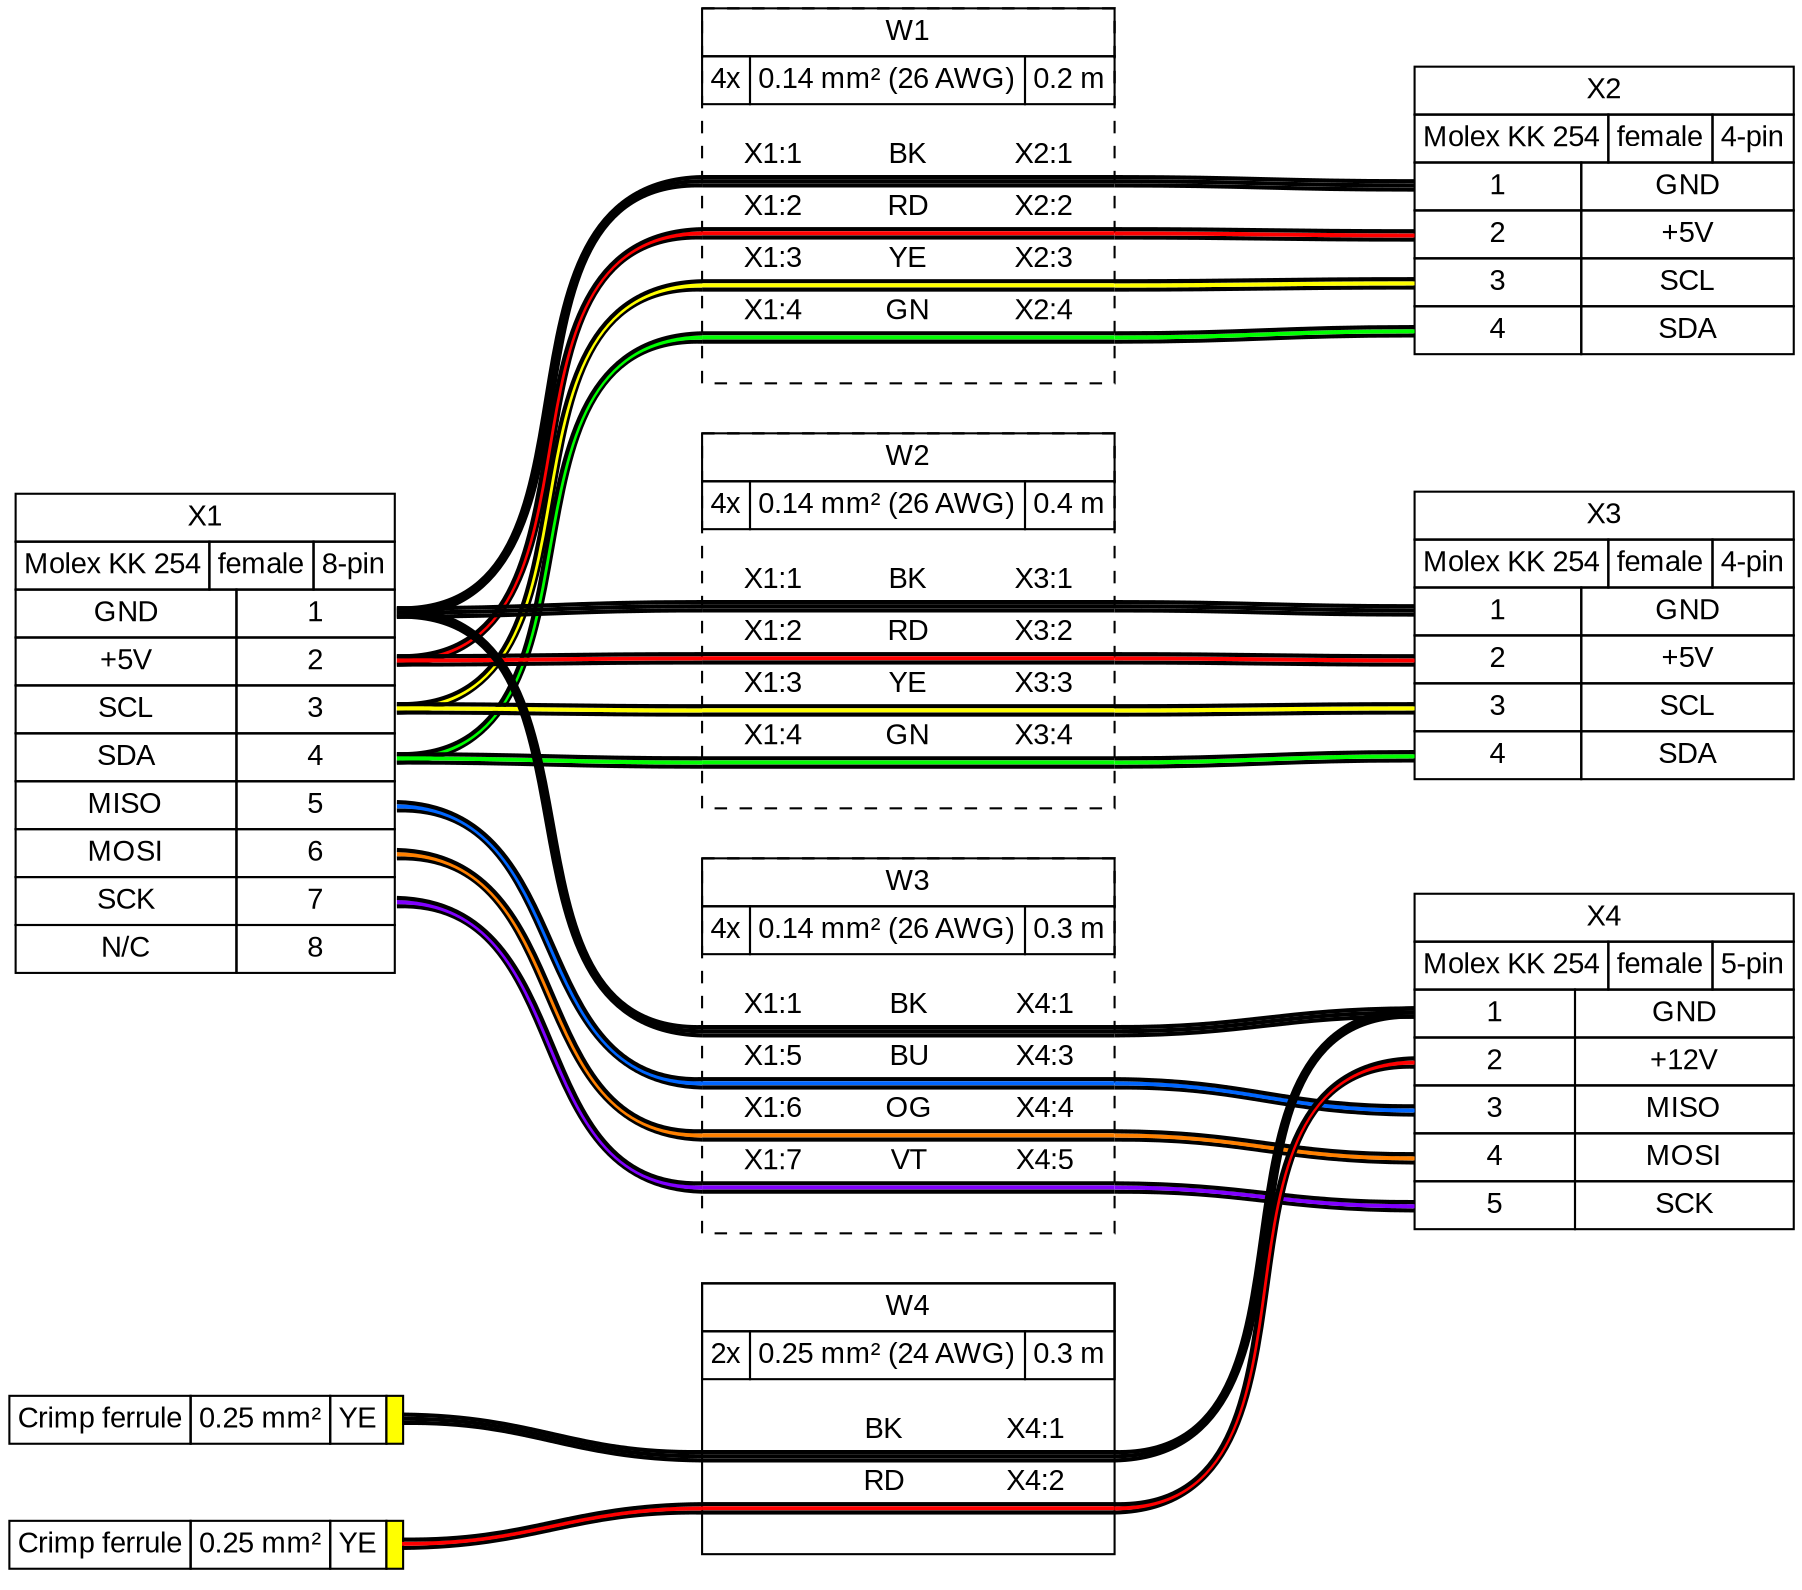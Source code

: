 graph {
// Graph generated by WireViz
// https://github.com/formatc1702/WireViz
	graph [bgcolor=white fontname=arial nodesep=0.33 rankdir=LR ranksep=2]
	node [fillcolor=white fontname=arial shape=record style=filled]
	edge [fontname=arial style=bold]
	X1 [label=<<table border="0" cellspacing="0" cellpadding="0"><tr><td><table border="0" cellspacing="0" cellpadding="3" cellborder="1"><tr><td balign="left">X1</td></tr></table></td></tr><tr><td><table border="0" cellspacing="0" cellpadding="3" cellborder="1"><tr><td balign="left">Molex KK 254</td><td balign="left">female</td><td balign="left">8-pin</td></tr></table></td></tr><tr><td><table border="0" cellspacing="0" cellpadding="3" cellborder="1"><tr><td>GND</td><td port="p1r">1</td></tr><tr><td>+5V</td><td port="p2r">2</td></tr><tr><td>SCL</td><td port="p3r">3</td></tr><tr><td>SDA</td><td port="p4r">4</td></tr><tr><td>MISO</td><td port="p5r">5</td></tr><tr><td>MOSI</td><td port="p6r">6</td></tr><tr><td>SCK</td><td port="p7r">7</td></tr><tr><td>N/C</td><td port="p8r">8</td></tr></table></td></tr></table>> fillcolor=white margin=0 shape=none style=filled]
	X2 [label=<<table border="0" cellspacing="0" cellpadding="0"><tr><td><table border="0" cellspacing="0" cellpadding="3" cellborder="1"><tr><td balign="left">X2</td></tr></table></td></tr><tr><td><table border="0" cellspacing="0" cellpadding="3" cellborder="1"><tr><td balign="left">Molex KK 254</td><td balign="left">female</td><td balign="left">4-pin</td></tr></table></td></tr><tr><td><table border="0" cellspacing="0" cellpadding="3" cellborder="1"><tr><td port="p1l">1</td><td>GND</td></tr><tr><td port="p2l">2</td><td>+5V</td></tr><tr><td port="p3l">3</td><td>SCL</td></tr><tr><td port="p4l">4</td><td>SDA</td></tr></table></td></tr></table>> fillcolor=white margin=0 shape=none style=filled]
	X3 [label=<<table border="0" cellspacing="0" cellpadding="0"><tr><td><table border="0" cellspacing="0" cellpadding="3" cellborder="1"><tr><td balign="left">X3</td></tr></table></td></tr><tr><td><table border="0" cellspacing="0" cellpadding="3" cellborder="1"><tr><td balign="left">Molex KK 254</td><td balign="left">female</td><td balign="left">4-pin</td></tr></table></td></tr><tr><td><table border="0" cellspacing="0" cellpadding="3" cellborder="1"><tr><td port="p1l">1</td><td>GND</td></tr><tr><td port="p2l">2</td><td>+5V</td></tr><tr><td port="p3l">3</td><td>SCL</td></tr><tr><td port="p4l">4</td><td>SDA</td></tr></table></td></tr></table>> fillcolor=white margin=0 shape=none style=filled]
	X4 [label=<<table border="0" cellspacing="0" cellpadding="0"><tr><td><table border="0" cellspacing="0" cellpadding="3" cellborder="1"><tr><td balign="left">X4</td></tr></table></td></tr><tr><td><table border="0" cellspacing="0" cellpadding="3" cellborder="1"><tr><td balign="left">Molex KK 254</td><td balign="left">female</td><td balign="left">5-pin</td></tr></table></td></tr><tr><td><table border="0" cellspacing="0" cellpadding="3" cellborder="1"><tr><td port="p1l">1</td><td>GND</td></tr><tr><td port="p2l">2</td><td>+12V</td></tr><tr><td port="p3l">3</td><td>MISO</td></tr><tr><td port="p4l">4</td><td>MOSI</td></tr><tr><td port="p5l">5</td><td>SCK</td></tr></table></td></tr></table>> fillcolor=white margin=0 shape=none style=filled]
	_ferrule_crimp_1 [label=<<table border="0" cellspacing="0" cellpadding="0"><tr><td><table border="0" cellspacing="0" cellpadding="3" cellborder="1"><tr><td balign="left">Crimp ferrule</td><td balign="left">0.25 mm²</td><td balign="left">YE</td><td balign="left" bgcolor="#FFFF00" width="4"></td></tr></table></td></tr></table>> fillcolor=white margin=0 shape=none style=filled]
	_ferrule_crimp_2 [label=<<table border="0" cellspacing="0" cellpadding="0"><tr><td><table border="0" cellspacing="0" cellpadding="3" cellborder="1"><tr><td balign="left">Crimp ferrule</td><td balign="left">0.25 mm²</td><td balign="left">YE</td><td balign="left" bgcolor="#FFFF00" width="4"></td></tr></table></td></tr></table>> fillcolor=white margin=0 shape=none style=filled]
	edge [color="#000000:#000000:#000000"]
	X1:p1r:e -- W1:w1:w
	W1:w1:e -- X2:p1l:w
	edge [color="#000000:#ff0000:#000000"]
	X1:p2r:e -- W1:w2:w
	W1:w2:e -- X2:p2l:w
	edge [color="#000000:#ffff00:#000000"]
	X1:p3r:e -- W1:w3:w
	W1:w3:e -- X2:p3l:w
	edge [color="#000000:#00ff00:#000000"]
	X1:p4r:e -- W1:w4:w
	W1:w4:e -- X2:p4l:w
	W1 [label=<<table border="0" cellspacing="0" cellpadding="0"><tr><td><table border="0" cellspacing="0" cellpadding="3" cellborder="1"><tr><td colspan="3">W1</td></tr><tr><td balign="left">4x</td><td balign="left">0.14 mm² (26 AWG)</td><td balign="left">0.2 m</td></tr></table></td></tr><tr><td>&nbsp;</td></tr><tr><td><table border="0" cellspacing="0" cellborder="0"><tr><td>X1:1</td><td>BK</td><td>X2:1</td></tr><tr><td colspan="3" border="0" cellspacing="0" cellpadding="0" port="w1" height="6"><table cellspacing="0" cellborder="0" border = "0"><tr><td colspan="3" cellpadding="0" height="2" bgcolor="#000000" border="0"></td></tr><tr><td colspan="3" cellpadding="0" height="2" bgcolor="#000000" border="0"></td></tr><tr><td colspan="3" cellpadding="0" height="2" bgcolor="#000000" border="0"></td></tr></table></td></tr><tr><td>X1:2</td><td>RD</td><td>X2:2</td></tr><tr><td colspan="3" border="0" cellspacing="0" cellpadding="0" port="w2" height="6"><table cellspacing="0" cellborder="0" border = "0"><tr><td colspan="3" cellpadding="0" height="2" bgcolor="#000000" border="0"></td></tr><tr><td colspan="3" cellpadding="0" height="2" bgcolor="#ff0000" border="0"></td></tr><tr><td colspan="3" cellpadding="0" height="2" bgcolor="#000000" border="0"></td></tr></table></td></tr><tr><td>X1:3</td><td>YE</td><td>X2:3</td></tr><tr><td colspan="3" border="0" cellspacing="0" cellpadding="0" port="w3" height="6"><table cellspacing="0" cellborder="0" border = "0"><tr><td colspan="3" cellpadding="0" height="2" bgcolor="#000000" border="0"></td></tr><tr><td colspan="3" cellpadding="0" height="2" bgcolor="#ffff00" border="0"></td></tr><tr><td colspan="3" cellpadding="0" height="2" bgcolor="#000000" border="0"></td></tr></table></td></tr><tr><td>X1:4</td><td>GN</td><td>X2:4</td></tr><tr><td colspan="3" border="0" cellspacing="0" cellpadding="0" port="w4" height="6"><table cellspacing="0" cellborder="0" border = "0"><tr><td colspan="3" cellpadding="0" height="2" bgcolor="#000000" border="0"></td></tr><tr><td colspan="3" cellpadding="0" height="2" bgcolor="#00ff00" border="0"></td></tr><tr><td colspan="3" cellpadding="0" height="2" bgcolor="#000000" border="0"></td></tr></table></td></tr><tr><td>&nbsp;</td></tr></table></td></tr></table>> fillcolor=white margin=0 shape=box style="filled,dashed"]
	edge [color="#000000:#000000:#000000"]
	X1:p1r:e -- W2:w1:w
	W2:w1:e -- X3:p1l:w
	edge [color="#000000:#ff0000:#000000"]
	X1:p2r:e -- W2:w2:w
	W2:w2:e -- X3:p2l:w
	edge [color="#000000:#ffff00:#000000"]
	X1:p3r:e -- W2:w3:w
	W2:w3:e -- X3:p3l:w
	edge [color="#000000:#00ff00:#000000"]
	X1:p4r:e -- W2:w4:w
	W2:w4:e -- X3:p4l:w
	W2 [label=<<table border="0" cellspacing="0" cellpadding="0"><tr><td><table border="0" cellspacing="0" cellpadding="3" cellborder="1"><tr><td colspan="3">W2</td></tr><tr><td balign="left">4x</td><td balign="left">0.14 mm² (26 AWG)</td><td balign="left">0.4 m</td></tr></table></td></tr><tr><td>&nbsp;</td></tr><tr><td><table border="0" cellspacing="0" cellborder="0"><tr><td>X1:1</td><td>BK</td><td>X3:1</td></tr><tr><td colspan="3" border="0" cellspacing="0" cellpadding="0" port="w1" height="6"><table cellspacing="0" cellborder="0" border = "0"><tr><td colspan="3" cellpadding="0" height="2" bgcolor="#000000" border="0"></td></tr><tr><td colspan="3" cellpadding="0" height="2" bgcolor="#000000" border="0"></td></tr><tr><td colspan="3" cellpadding="0" height="2" bgcolor="#000000" border="0"></td></tr></table></td></tr><tr><td>X1:2</td><td>RD</td><td>X3:2</td></tr><tr><td colspan="3" border="0" cellspacing="0" cellpadding="0" port="w2" height="6"><table cellspacing="0" cellborder="0" border = "0"><tr><td colspan="3" cellpadding="0" height="2" bgcolor="#000000" border="0"></td></tr><tr><td colspan="3" cellpadding="0" height="2" bgcolor="#ff0000" border="0"></td></tr><tr><td colspan="3" cellpadding="0" height="2" bgcolor="#000000" border="0"></td></tr></table></td></tr><tr><td>X1:3</td><td>YE</td><td>X3:3</td></tr><tr><td colspan="3" border="0" cellspacing="0" cellpadding="0" port="w3" height="6"><table cellspacing="0" cellborder="0" border = "0"><tr><td colspan="3" cellpadding="0" height="2" bgcolor="#000000" border="0"></td></tr><tr><td colspan="3" cellpadding="0" height="2" bgcolor="#ffff00" border="0"></td></tr><tr><td colspan="3" cellpadding="0" height="2" bgcolor="#000000" border="0"></td></tr></table></td></tr><tr><td>X1:4</td><td>GN</td><td>X3:4</td></tr><tr><td colspan="3" border="0" cellspacing="0" cellpadding="0" port="w4" height="6"><table cellspacing="0" cellborder="0" border = "0"><tr><td colspan="3" cellpadding="0" height="2" bgcolor="#000000" border="0"></td></tr><tr><td colspan="3" cellpadding="0" height="2" bgcolor="#00ff00" border="0"></td></tr><tr><td colspan="3" cellpadding="0" height="2" bgcolor="#000000" border="0"></td></tr></table></td></tr><tr><td>&nbsp;</td></tr></table></td></tr></table>> fillcolor=white margin=0 shape=box style="filled,dashed"]
	edge [color="#000000:#000000:#000000"]
	X1:p1r:e -- W3:w1:w
	W3:w1:e -- X4:p1l:w
	edge [color="#000000:#0066ff:#000000"]
	X1:p5r:e -- W3:w2:w
	W3:w2:e -- X4:p3l:w
	edge [color="#000000:#ff8000:#000000"]
	X1:p6r:e -- W3:w3:w
	W3:w3:e -- X4:p4l:w
	edge [color="#000000:#8000ff:#000000"]
	X1:p7r:e -- W3:w4:w
	W3:w4:e -- X4:p5l:w
	W3 [label=<<table border="0" cellspacing="0" cellpadding="0"><tr><td><table border="0" cellspacing="0" cellpadding="3" cellborder="1"><tr><td colspan="3">W3</td></tr><tr><td balign="left">4x</td><td balign="left">0.14 mm² (26 AWG)</td><td balign="left">0.3 m</td></tr></table></td></tr><tr><td>&nbsp;</td></tr><tr><td><table border="0" cellspacing="0" cellborder="0"><tr><td>X1:1</td><td>BK</td><td>X4:1</td></tr><tr><td colspan="3" border="0" cellspacing="0" cellpadding="0" port="w1" height="6"><table cellspacing="0" cellborder="0" border = "0"><tr><td colspan="3" cellpadding="0" height="2" bgcolor="#000000" border="0"></td></tr><tr><td colspan="3" cellpadding="0" height="2" bgcolor="#000000" border="0"></td></tr><tr><td colspan="3" cellpadding="0" height="2" bgcolor="#000000" border="0"></td></tr></table></td></tr><tr><td>X1:5</td><td>BU</td><td>X4:3</td></tr><tr><td colspan="3" border="0" cellspacing="0" cellpadding="0" port="w2" height="6"><table cellspacing="0" cellborder="0" border = "0"><tr><td colspan="3" cellpadding="0" height="2" bgcolor="#000000" border="0"></td></tr><tr><td colspan="3" cellpadding="0" height="2" bgcolor="#0066ff" border="0"></td></tr><tr><td colspan="3" cellpadding="0" height="2" bgcolor="#000000" border="0"></td></tr></table></td></tr><tr><td>X1:6</td><td>OG</td><td>X4:4</td></tr><tr><td colspan="3" border="0" cellspacing="0" cellpadding="0" port="w3" height="6"><table cellspacing="0" cellborder="0" border = "0"><tr><td colspan="3" cellpadding="0" height="2" bgcolor="#000000" border="0"></td></tr><tr><td colspan="3" cellpadding="0" height="2" bgcolor="#ff8000" border="0"></td></tr><tr><td colspan="3" cellpadding="0" height="2" bgcolor="#000000" border="0"></td></tr></table></td></tr><tr><td>X1:7</td><td>VT</td><td>X4:5</td></tr><tr><td colspan="3" border="0" cellspacing="0" cellpadding="0" port="w4" height="6"><table cellspacing="0" cellborder="0" border = "0"><tr><td colspan="3" cellpadding="0" height="2" bgcolor="#000000" border="0"></td></tr><tr><td colspan="3" cellpadding="0" height="2" bgcolor="#8000ff" border="0"></td></tr><tr><td colspan="3" cellpadding="0" height="2" bgcolor="#000000" border="0"></td></tr></table></td></tr><tr><td>&nbsp;</td></tr></table></td></tr></table>> fillcolor=white margin=0 shape=box style="filled,dashed"]
	edge [color="#000000:#000000:#000000"]
	_ferrule_crimp_1:e -- W4:w1:w
	W4:w1:e -- X4:p1l:w
	edge [color="#000000:#ff0000:#000000"]
	_ferrule_crimp_2:e -- W4:w2:w
	W4:w2:e -- X4:p2l:w
	W4 [label=<<table border="0" cellspacing="0" cellpadding="0"><tr><td><table border="0" cellspacing="0" cellpadding="3" cellborder="1"><tr><td colspan="3">W4</td></tr><tr><td balign="left">2x</td><td balign="left">0.25 mm² (24 AWG)</td><td balign="left">0.3 m</td></tr></table></td></tr><tr><td>&nbsp;</td></tr><tr><td><table border="0" cellspacing="0" cellborder="0"><tr><td></td><td>BK</td><td>X4:1</td></tr><tr><td colspan="3" border="0" cellspacing="0" cellpadding="0" port="w1" height="6"><table cellspacing="0" cellborder="0" border = "0"><tr><td colspan="3" cellpadding="0" height="2" bgcolor="#000000" border="0"></td></tr><tr><td colspan="3" cellpadding="0" height="2" bgcolor="#000000" border="0"></td></tr><tr><td colspan="3" cellpadding="0" height="2" bgcolor="#000000" border="0"></td></tr></table></td></tr><tr><td></td><td>RD</td><td>X4:2</td></tr><tr><td colspan="3" border="0" cellspacing="0" cellpadding="0" port="w2" height="6"><table cellspacing="0" cellborder="0" border = "0"><tr><td colspan="3" cellpadding="0" height="2" bgcolor="#000000" border="0"></td></tr><tr><td colspan="3" cellpadding="0" height="2" bgcolor="#ff0000" border="0"></td></tr><tr><td colspan="3" cellpadding="0" height="2" bgcolor="#000000" border="0"></td></tr></table></td></tr><tr><td>&nbsp;</td></tr></table></td></tr></table>> fillcolor=white margin=0 shape=box style=""]
}
